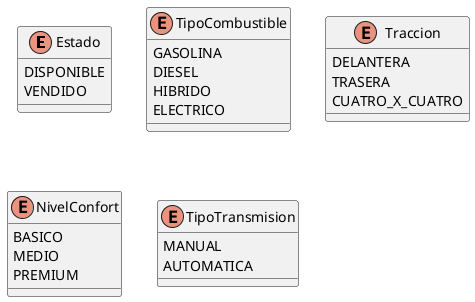 @startuml
enum Estado {
    DISPONIBLE
    VENDIDO
}
enum TipoCombustible {
    GASOLINA
    DIESEL
    HIBRIDO
    ELECTRICO
}
enum Traccion {
    DELANTERA
    TRASERA
    CUATRO_X_CUATRO
}
enum NivelConfort {
    BASICO
    MEDIO
    PREMIUM
}
enum TipoTransmision {
    MANUAL
    AUTOMATICA
}
@enduml
